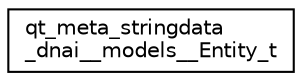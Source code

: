 digraph "Graphical Class Hierarchy"
{
  edge [fontname="Helvetica",fontsize="10",labelfontname="Helvetica",labelfontsize="10"];
  node [fontname="Helvetica",fontsize="10",shape=record];
  rankdir="LR";
  Node1 [label="qt_meta_stringdata\l_dnai__models__Entity_t",height=0.2,width=0.4,color="black", fillcolor="white", style="filled",URL="$structqt__meta__stringdata__dnai____models_____entity__t.html"];
}
